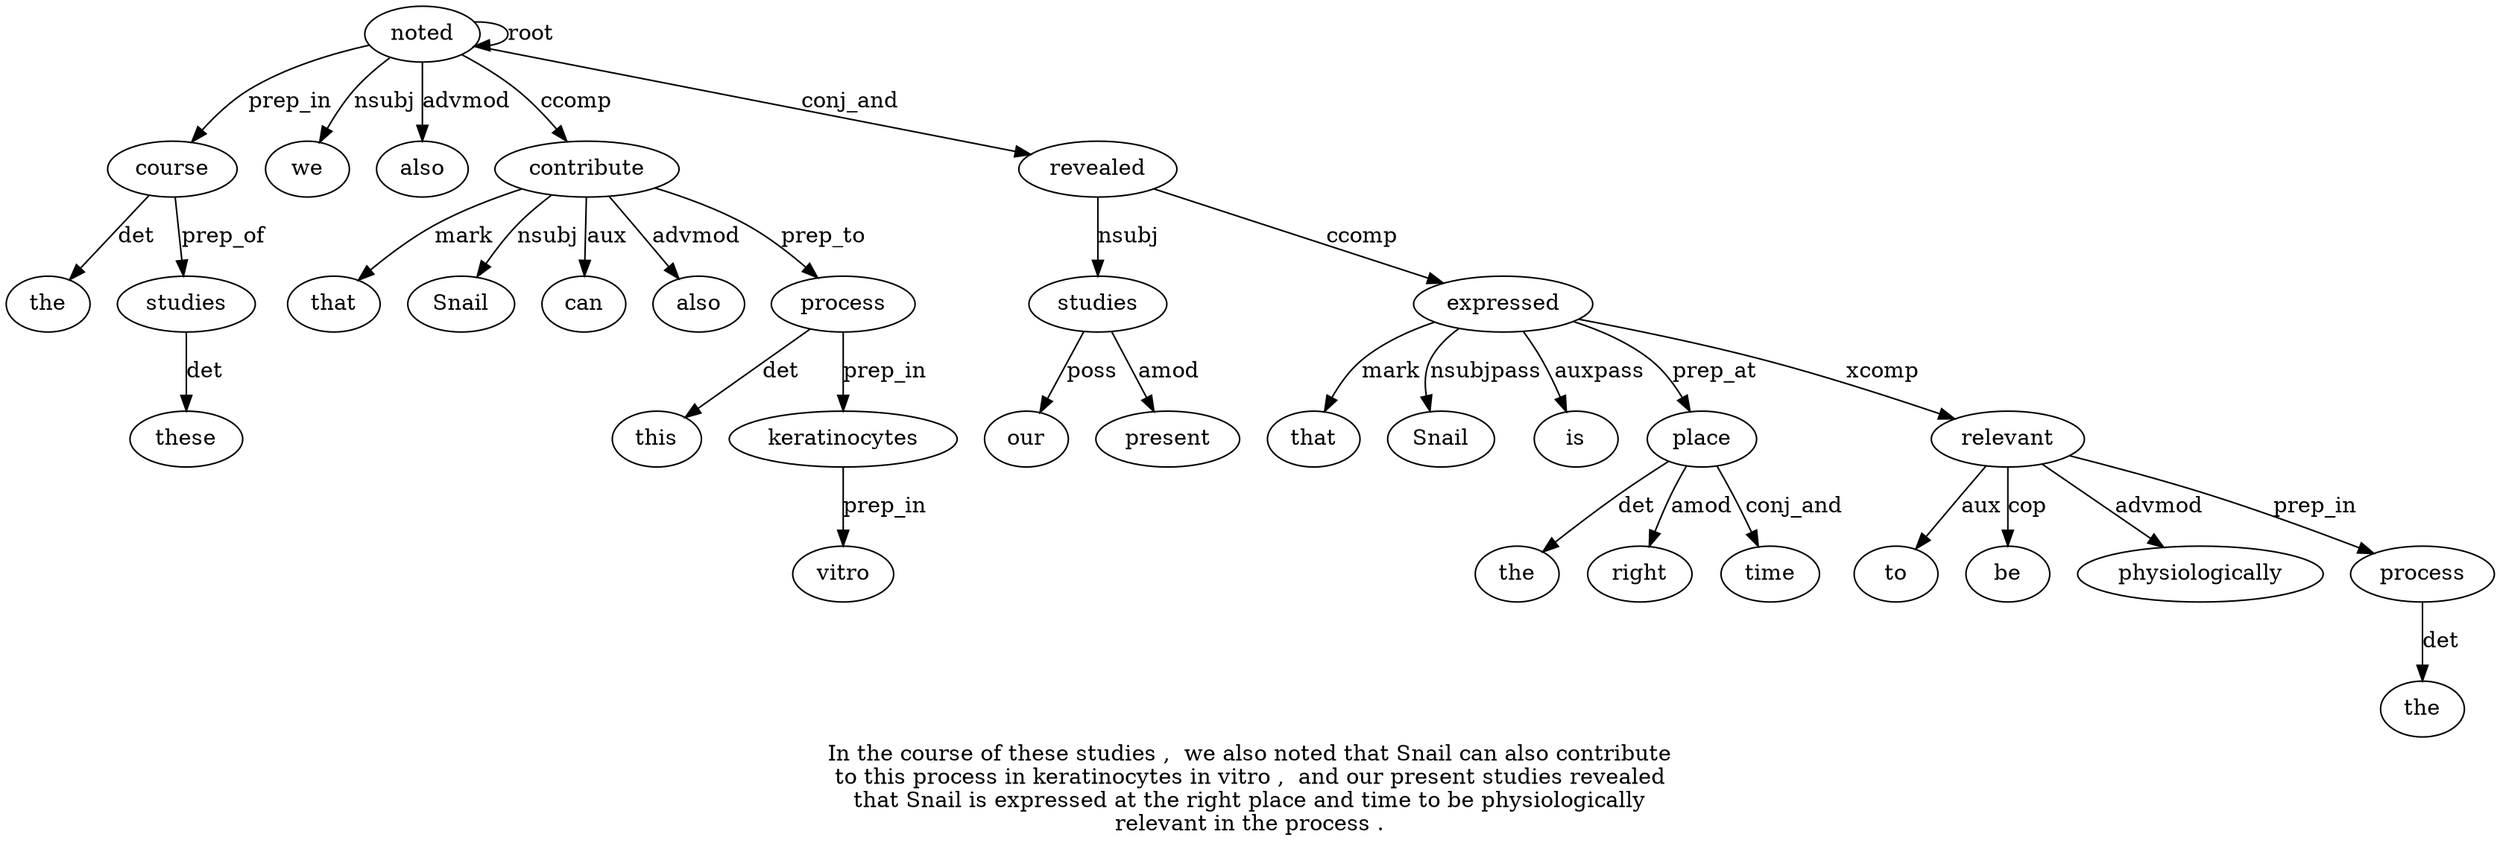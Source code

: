 digraph "In the course of these studies ,  we also noted that Snail can also contribute to this process in keratinocytes in vitro ,  and our present studies revealed that Snail is expressed at the right place and time to be physiologically relevant in the process ." {
label="In the course of these studies ,  we also noted that Snail can also contribute
to this process in keratinocytes in vitro ,  and our present studies revealed
that Snail is expressed at the right place and time to be physiologically
relevant in the process .";
course3 [style=filled, fillcolor=white, label=course];
the2 [style=filled, fillcolor=white, label=the];
course3 -> the2  [label=det];
noted10 [style=filled, fillcolor=white, label=noted];
noted10 -> course3  [label=prep_in];
studies6 [style=filled, fillcolor=white, label=studies];
these5 [style=filled, fillcolor=white, label=these];
studies6 -> these5  [label=det];
course3 -> studies6  [label=prep_of];
we8 [style=filled, fillcolor=white, label=we];
noted10 -> we8  [label=nsubj];
also9 [style=filled, fillcolor=white, label=also];
noted10 -> also9  [label=advmod];
noted10 -> noted10  [label=root];
contribute15 [style=filled, fillcolor=white, label=contribute];
that11 [style=filled, fillcolor=white, label=that];
contribute15 -> that11  [label=mark];
Snail12 [style=filled, fillcolor=white, label=Snail];
contribute15 -> Snail12  [label=nsubj];
can13 [style=filled, fillcolor=white, label=can];
contribute15 -> can13  [label=aux];
also14 [style=filled, fillcolor=white, label=also];
contribute15 -> also14  [label=advmod];
noted10 -> contribute15  [label=ccomp];
process18 [style=filled, fillcolor=white, label=process];
this17 [style=filled, fillcolor=white, label=this];
process18 -> this17  [label=det];
contribute15 -> process18  [label=prep_to];
keratinocytes20 [style=filled, fillcolor=white, label=keratinocytes];
process18 -> keratinocytes20  [label=prep_in];
vitro22 [style=filled, fillcolor=white, label=vitro];
keratinocytes20 -> vitro22  [label=prep_in];
studies27 [style=filled, fillcolor=white, label=studies];
our25 [style=filled, fillcolor=white, label=our];
studies27 -> our25  [label=poss];
present26 [style=filled, fillcolor=white, label=present];
studies27 -> present26  [label=amod];
revealed28 [style=filled, fillcolor=white, label=revealed];
revealed28 -> studies27  [label=nsubj];
noted10 -> revealed28  [label=conj_and];
expressed32 [style=filled, fillcolor=white, label=expressed];
that29 [style=filled, fillcolor=white, label=that];
expressed32 -> that29  [label=mark];
Snail30 [style=filled, fillcolor=white, label=Snail];
expressed32 -> Snail30  [label=nsubjpass];
is31 [style=filled, fillcolor=white, label=is];
expressed32 -> is31  [label=auxpass];
revealed28 -> expressed32  [label=ccomp];
place36 [style=filled, fillcolor=white, label=place];
the34 [style=filled, fillcolor=white, label=the];
place36 -> the34  [label=det];
right35 [style=filled, fillcolor=white, label=right];
place36 -> right35  [label=amod];
expressed32 -> place36  [label=prep_at];
time38 [style=filled, fillcolor=white, label=time];
place36 -> time38  [label=conj_and];
relevant42 [style=filled, fillcolor=white, label=relevant];
to39 [style=filled, fillcolor=white, label=to];
relevant42 -> to39  [label=aux];
be40 [style=filled, fillcolor=white, label=be];
relevant42 -> be40  [label=cop];
physiologically41 [style=filled, fillcolor=white, label=physiologically];
relevant42 -> physiologically41  [label=advmod];
expressed32 -> relevant42  [label=xcomp];
process45 [style=filled, fillcolor=white, label=process];
the44 [style=filled, fillcolor=white, label=the];
process45 -> the44  [label=det];
relevant42 -> process45  [label=prep_in];
}
